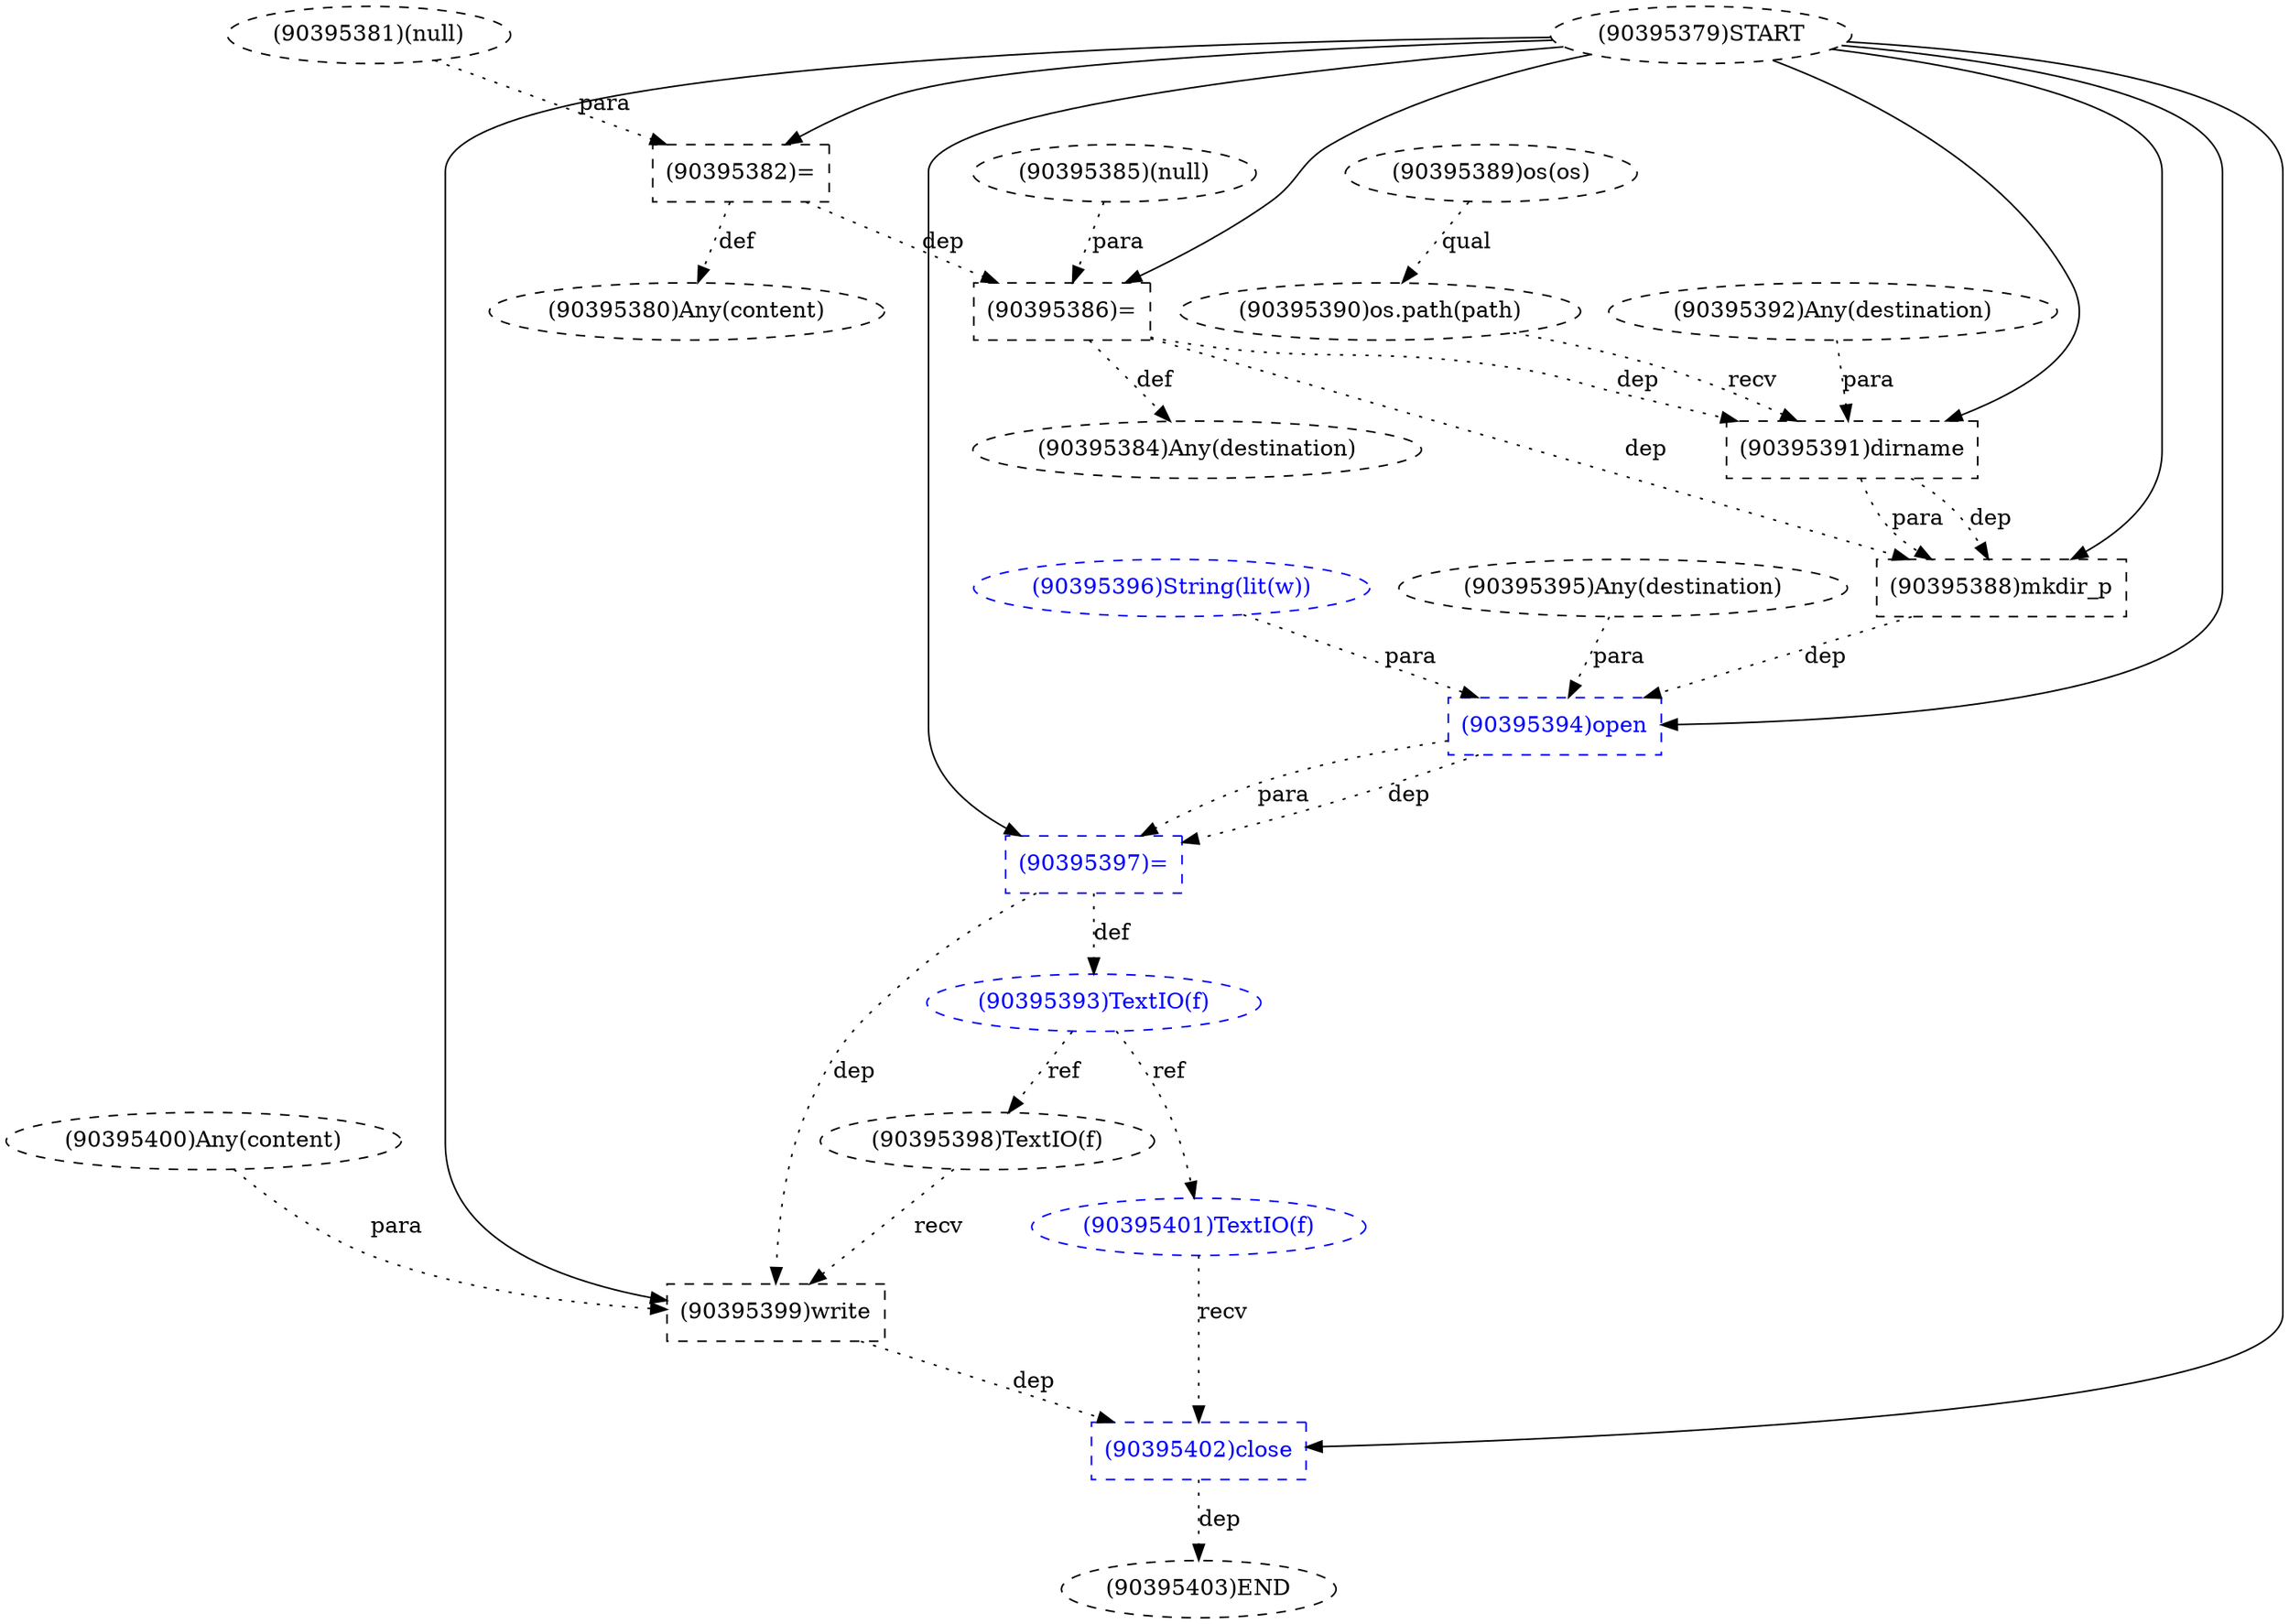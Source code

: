 digraph G {
1 [label="(90395381)(null)" shape=ellipse style=dashed]
2 [label="(90395401)TextIO(f)" shape=ellipse style=dashed color=blue fontcolor=blue]
3 [label="(90395391)dirname" shape=box style=dashed]
4 [label="(90395400)Any(content)" shape=ellipse style=dashed]
5 [label="(90395388)mkdir_p" shape=box style=dashed]
6 [label="(90395396)String(lit(w))" shape=ellipse style=dashed color=blue fontcolor=blue]
7 [label="(90395398)TextIO(f)" shape=ellipse style=dashed]
8 [label="(90395389)os(os)" shape=ellipse style=dashed]
9 [label="(90395402)close" shape=box style=dashed color=blue fontcolor=blue]
10 [label="(90395403)END" style=dashed]
11 [label="(90395385)(null)" shape=ellipse style=dashed]
12 [label="(90395397)=" shape=box style=dashed color=blue fontcolor=blue]
13 [label="(90395380)Any(content)" shape=ellipse style=dashed]
14 [label="(90395390)os.path(path)" shape=ellipse style=dashed]
15 [label="(90395395)Any(destination)" shape=ellipse style=dashed]
16 [label="(90395393)TextIO(f)" shape=ellipse style=dashed color=blue fontcolor=blue]
17 [label="(90395394)open" shape=box style=dashed color=blue fontcolor=blue]
18 [label="(90395379)START" style=dashed]
19 [label="(90395392)Any(destination)" shape=ellipse style=dashed]
20 [label="(90395399)write" shape=box style=dashed]
21 [label="(90395382)=" shape=box style=dashed]
22 [label="(90395386)=" shape=box style=dashed]
23 [label="(90395384)Any(destination)" shape=ellipse style=dashed]
16 -> 2 [label="ref" style=dotted];
18 -> 3 [label="" style=solid];
14 -> 3 [label="recv" style=dotted];
19 -> 3 [label="para" style=dotted];
22 -> 3 [label="dep" style=dotted];
18 -> 5 [label="" style=solid];
3 -> 5 [label="dep" style=dotted];
3 -> 5 [label="para" style=dotted];
22 -> 5 [label="dep" style=dotted];
16 -> 7 [label="ref" style=dotted];
18 -> 9 [label="" style=solid];
2 -> 9 [label="recv" style=dotted];
20 -> 9 [label="dep" style=dotted];
9 -> 10 [label="dep" style=dotted];
18 -> 12 [label="" style=solid];
17 -> 12 [label="dep" style=dotted];
17 -> 12 [label="para" style=dotted];
21 -> 13 [label="def" style=dotted];
8 -> 14 [label="qual" style=dotted];
12 -> 16 [label="def" style=dotted];
18 -> 17 [label="" style=solid];
15 -> 17 [label="para" style=dotted];
6 -> 17 [label="para" style=dotted];
5 -> 17 [label="dep" style=dotted];
18 -> 20 [label="" style=solid];
7 -> 20 [label="recv" style=dotted];
4 -> 20 [label="para" style=dotted];
12 -> 20 [label="dep" style=dotted];
18 -> 21 [label="" style=solid];
1 -> 21 [label="para" style=dotted];
18 -> 22 [label="" style=solid];
11 -> 22 [label="para" style=dotted];
21 -> 22 [label="dep" style=dotted];
22 -> 23 [label="def" style=dotted];
}